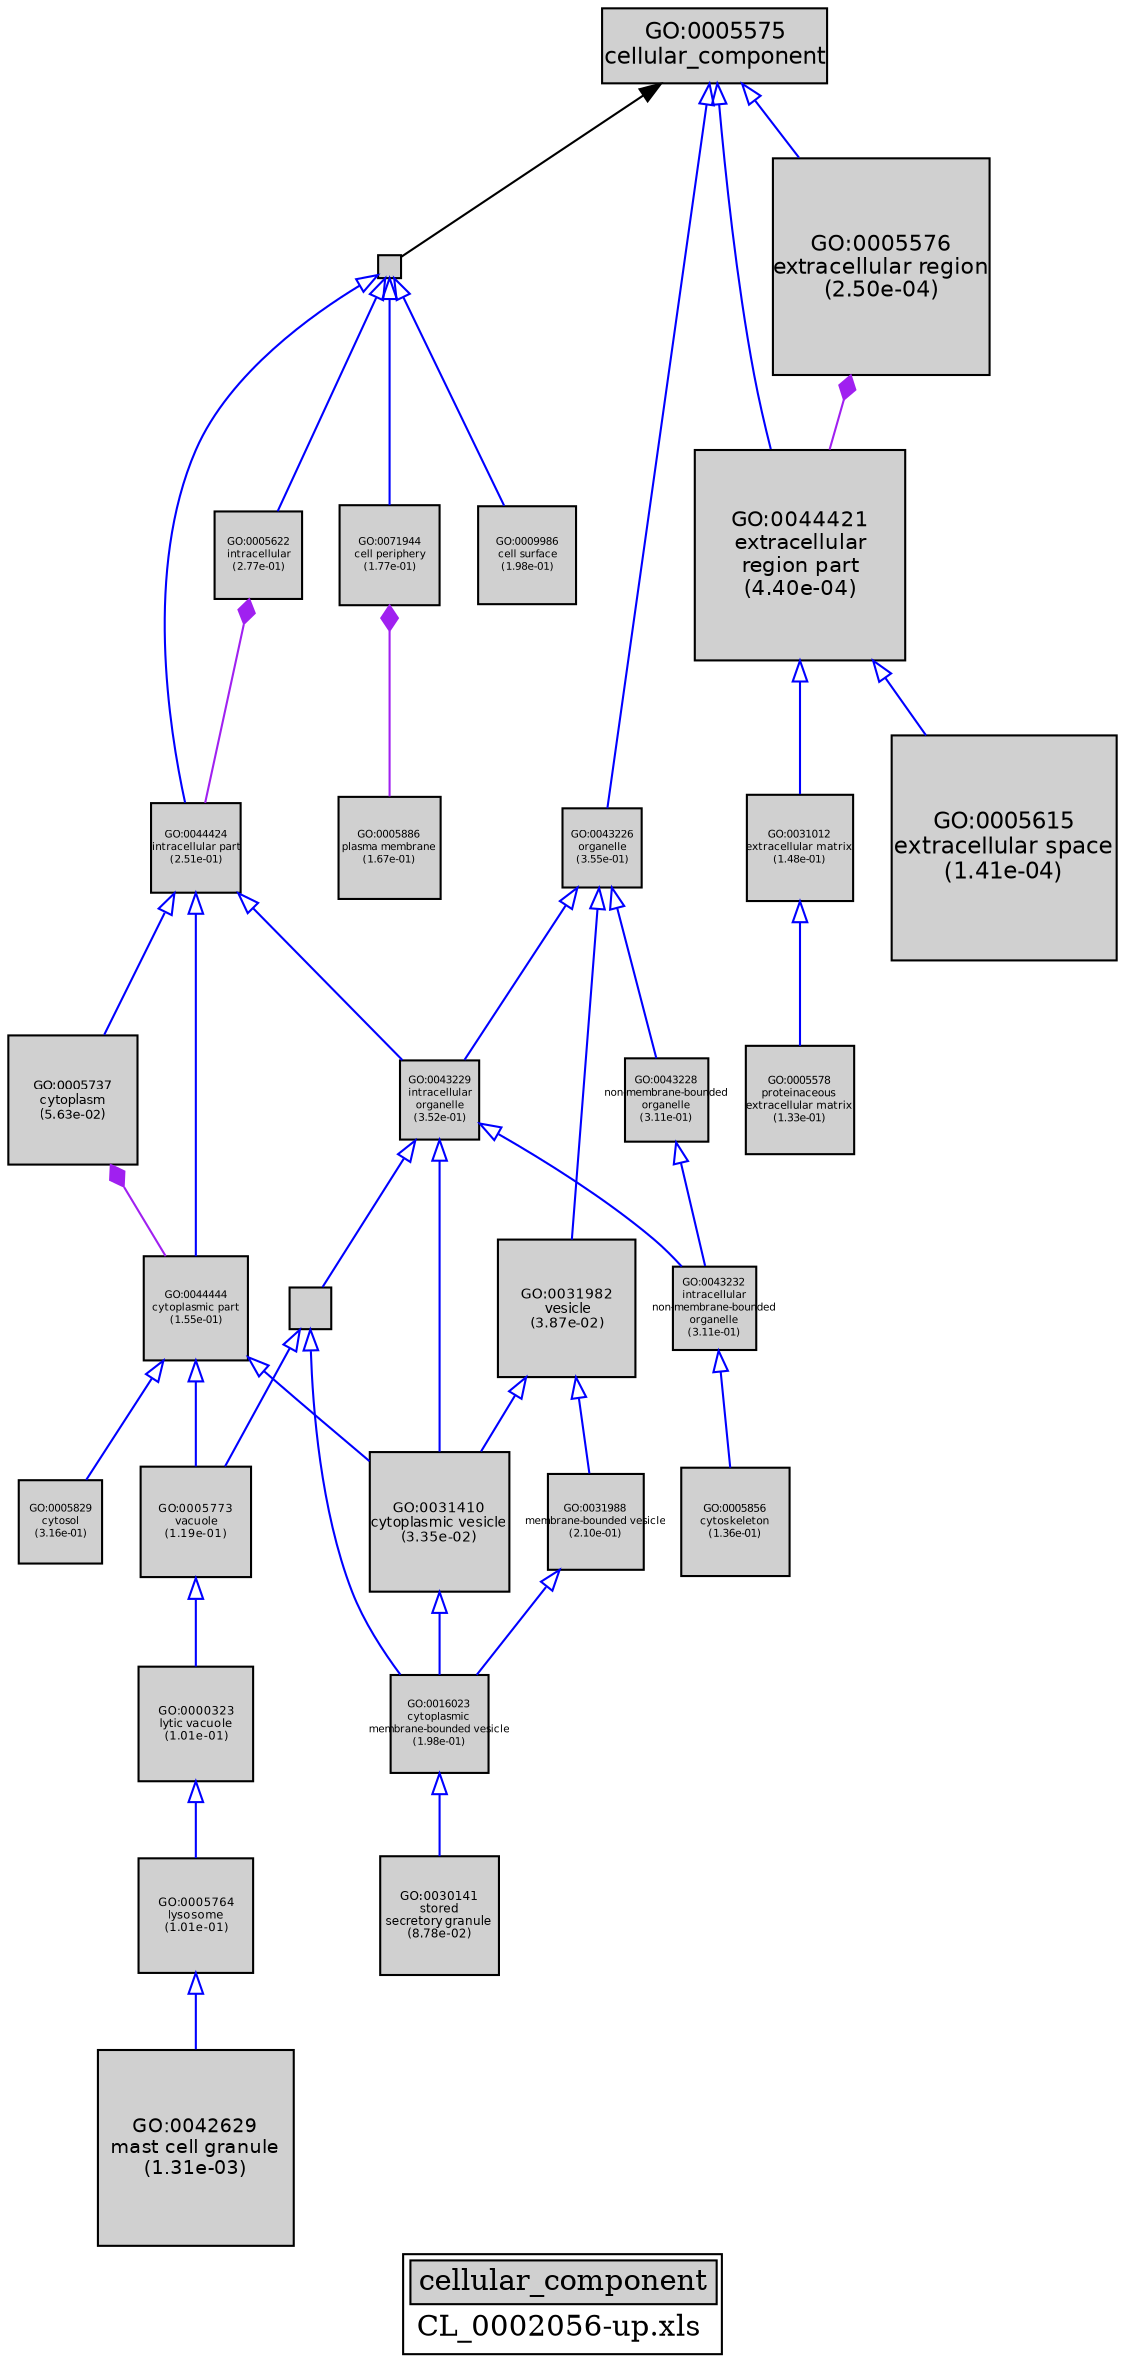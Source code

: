 digraph "cellular_component" {
graph [ bgcolor = "#FFFFFF", label = <<TABLE COLOR="black" BGCOLOR="white"><TR><TD COLSPAN="2" BGCOLOR="#D0D0D0"><FONT COLOR="black">cellular_component</FONT></TD></TR><TR><TD BORDER="0">CL_0002056-up.xls</TD></TR></TABLE>> ];
node [ fontname = "Helvetica" ];

subgraph "nodes" {

node [ style = "filled", fixedsize = "true", width = 1, shape = "box", fontsize = 9, fillcolor = "#D0D0D0", fontcolor = "black", color = "black" ];

"GO:0005737" [ URL = "#GO:0005737", label = <<TABLE BORDER="0"><TR><TD>GO:0005737<BR/>cytoplasm<BR/>(5.63e-02)</TD></TR></TABLE>>, width = 0.858248873387, shape = "box", fontsize = 6.17939188839, height = 0.858248873387 ];
"GO:0000323" [ URL = "#GO:0000323", label = <<TABLE BORDER="0"><TR><TD>GO:0000323<BR/>lytic vacuole<BR/>(1.01e-01)</TD></TR></TABLE>>, width = 0.768187556841, shape = "box", fontsize = 5.53095040926, height = 0.768187556841 ];
"GO:0043229" [ URL = "#GO:0043229", label = <<TABLE BORDER="0"><TR><TD>GO:0043229<BR/>intracellular<BR/>organelle<BR/>(3.52e-01)</TD></TR></TABLE>>, width = 0.523258121778, shape = "box", fontsize = 5.0, height = 0.523258121778 ];
"GO:0005886" [ URL = "#GO:0005886", label = <<TABLE BORDER="0"><TR><TD>GO:0005886<BR/>plasma membrane<BR/>(1.67e-01)</TD></TR></TABLE>>, width = 0.679310540081, shape = "box", fontsize = 5.0, height = 0.679310540081 ];
"GO:0031988" [ URL = "#GO:0031988", label = <<TABLE BORDER="0"><TR><TD>GO:0031988<BR/>membrane-bounded vesicle<BR/>(2.10e-01)</TD></TR></TABLE>>, width = 0.636067549372, shape = "box", fontsize = 5.0, height = 0.636067549372 ];
"GO:0071944" [ URL = "#GO:0071944", label = <<TABLE BORDER="0"><TR><TD>GO:0071944<BR/>cell periphery<BR/>(1.77e-01)</TD></TR></TABLE>>, width = 0.66898645376, shape = "box", fontsize = 5.0, height = 0.66898645376 ];
"GO:0030141" [ URL = "#GO:0030141", label = <<TABLE BORDER="0"><TR><TD>GO:0030141<BR/>stored<BR/>secretory granule<BR/>(8.78e-02)</TD></TR></TABLE>>, width = 0.790312485307, shape = "box", fontsize = 5.69024989421, height = 0.790312485307 ];
"GO:0009986" [ URL = "#GO:0009986", label = <<TABLE BORDER="0"><TR><TD>GO:0009986<BR/>cell surface<BR/>(1.98e-01)</TD></TR></TABLE>>, width = 0.647161861297, shape = "box", fontsize = 5.0, height = 0.647161861297 ];
"GO:0005575" [ URL = "#GO:0005575", label = <<TABLE BORDER="0"><TR><TD>GO:0005575<BR/>cellular_component</TD></TR></TABLE>>, width = 1.5, shape = "box", fontsize = 10.8 ];
"GO:0005576" [ URL = "#GO:0005576", label = <<TABLE BORDER="0"><TR><TD>GO:0005576<BR/>extracellular region<BR/>(2.50e-04)</TD></TR></TABLE>>, width = 1.45097992377, shape = "box", fontsize = 10.4470554511, height = 1.45097992377 ];
"GO:0005578" [ URL = "#GO:0005578", label = <<TABLE BORDER="0"><TR><TD>GO:0005578<BR/>proteinaceous<BR/>extracellular matrix<BR/>(1.33e-01)</TD></TR></TABLE>>, width = 0.721101447851, shape = "box", fontsize = 5.19193042452, height = 0.721101447851 ];
"GO:0005764" [ URL = "#GO:0005764", label = <<TABLE BORDER="0"><TR><TD>GO:0005764<BR/>lysosome<BR/>(1.01e-01)</TD></TR></TABLE>>, width = 0.768187556841, shape = "box", fontsize = 5.53095040926, height = 0.768187556841 ];
"GO:0043232" [ URL = "#GO:0043232", label = <<TABLE BORDER="0"><TR><TD>GO:0043232<BR/>intracellular<BR/>non-membrane-bounded<BR/>organelle<BR/>(3.11e-01)</TD></TR></TABLE>>, width = 0.552648802785, shape = "box", fontsize = 5.0, height = 0.552648802785 ];
"GO:0042629" [ URL = "#GO:0042629", label = <<TABLE BORDER="0"><TR><TD>GO:0042629<BR/>mast cell granule<BR/>(1.31e-03)</TD></TR></TABLE>>, width = 1.29879669592, shape = "box", fontsize = 9.35133621065, height = 1.29879669592 ];
"GO:0044444" [ URL = "#GO:0044444", label = <<TABLE BORDER="0"><TR><TD>GO:0044444<BR/>cytoplasmic part<BR/>(1.55e-01)</TD></TR></TABLE>>, width = 0.693655423393, shape = "box", fontsize = 5.0, height = 0.693655423393 ];
"GO:0005773" [ URL = "#GO:0005773", label = <<TABLE BORDER="0"><TR><TD>GO:0005773<BR/>vacuole<BR/>(1.19e-01)</TD></TR></TABLE>>, width = 0.73980794317, shape = "box", fontsize = 5.32661719082, height = 0.73980794317 ];
"GO:0031982" [ URL = "#GO:0031982", label = <<TABLE BORDER="0"><TR><TD>GO:0031982<BR/>vesicle<BR/>(3.87e-02)</TD></TR></TABLE>>, width = 0.911985307012, shape = "box", fontsize = 6.56629421049, height = 0.911985307012 ];
"GO:0005829" [ URL = "#GO:0005829", label = <<TABLE BORDER="0"><TR><TD>GO:0005829<BR/>cytosol<BR/>(3.16e-01)</TD></TR></TABLE>>, width = 0.549000316538, shape = "box", fontsize = 5.0, height = 0.549000316538 ];
"GO:0016023" [ URL = "#GO:0016023", label = <<TABLE BORDER="0"><TR><TD>GO:0016023<BR/>cytoplasmic<BR/>membrane-bounded vesicle<BR/>(1.98e-01)</TD></TR></TABLE>>, width = 0.647517944384, shape = "box", fontsize = 5.0, height = 0.647517944384 ];
"GO:0043228" [ URL = "#GO:0043228", label = <<TABLE BORDER="0"><TR><TD>GO:0043228<BR/>non-membrane-bounded<BR/>organelle<BR/>(3.11e-01)</TD></TR></TABLE>>, width = 0.552648802785, shape = "box", fontsize = 5.0, height = 0.552648802785 ];
"GO:0005856" [ URL = "#GO:0005856", label = <<TABLE BORDER="0"><TR><TD>GO:0005856<BR/>cytoskeleton<BR/>(1.36e-01)</TD></TR></TABLE>>, width = 0.71649876507, shape = "box", fontsize = 5.1587911085, height = 0.71649876507 ];
"GO:0044424" [ URL = "#GO:0044424", label = <<TABLE BORDER="0"><TR><TD>GO:0044424<BR/>intracellular part<BR/>(2.51e-01)</TD></TR></TABLE>>, width = 0.599400100007, shape = "box", fontsize = 5.0, height = 0.599400100007 ];
"GO:0044421" [ URL = "#GO:0044421", label = <<TABLE BORDER="0"><TR><TD>GO:0044421<BR/>extracellular<BR/>region part<BR/>(4.40e-04)</TD></TR></TABLE>>, width = 1.40081758335, shape = "box", fontsize = 10.0858866001, height = 1.40081758335 ];
"GO:0005615" [ URL = "#GO:0005615", label = <<TABLE BORDER="0"><TR><TD>GO:0005615<BR/>extracellular space<BR/>(1.41e-04)</TD></TR></TABLE>>, width = 1.5, shape = "box", fontsize = 10.8, height = 1.5 ];
"GO:0031012" [ URL = "#GO:0031012", label = <<TABLE BORDER="0"><TR><TD>GO:0031012<BR/>extracellular matrix<BR/>(1.48e-01)</TD></TR></TABLE>>, width = 0.702155150446, shape = "box", fontsize = 5.05551708321, height = 0.702155150446 ];
"GO:0043231" [ URL = "#GO:0043231", label = "", width = 0.271846276302, shape = "box", height = 0.271846276302 ];
"GO:0043226" [ URL = "#GO:0043226", label = <<TABLE BORDER="0"><TR><TD>GO:0043226<BR/>organelle<BR/>(3.55e-01)</TD></TR></TABLE>>, width = 0.520991498016, shape = "box", fontsize = 5.0, height = 0.520991498016 ];
"GO:0044464" [ URL = "#GO:0044464", label = "", width = 0.157725754262, shape = "box", height = 0.157725754262 ];
"GO:0031410" [ URL = "#GO:0031410", label = <<TABLE BORDER="0"><TR><TD>GO:0031410<BR/>cytoplasmic vesicle<BR/>(3.35e-02)</TD></TR></TABLE>>, width = 0.931458265645, shape = "box", fontsize = 6.70649951264, height = 0.931458265645 ];
"GO:0005622" [ URL = "#GO:0005622", label = <<TABLE BORDER="0"><TR><TD>GO:0005622<BR/>intracellular<BR/>(2.77e-01)</TD></TR></TABLE>>, width = 0.578239531714, shape = "box", fontsize = 5.0, height = 0.578239531714 ];
}
subgraph "edges" {


edge [ dir = "back", weight = 1 ];
subgraph "regulates" {


edge [ color = "cyan", arrowtail = "none" ];
subgraph "positive" {


edge [ color = "green", arrowtail = "vee" ];
}
subgraph "negative" {


edge [ color = "red", arrowtail = "tee" ];
}
}
subgraph "part_of" {


edge [ color = "purple", arrowtail = "diamond", weight = 2.5 ];
"GO:0005576" -> "GO:0044421";
"GO:0005737" -> "GO:0044444";
"GO:0071944" -> "GO:0005886";
"GO:0005622" -> "GO:0044424";
}
subgraph "is_a" {


edge [ color = "blue", arrowtail = "empty", weight = 5.0 ];
"GO:0016023" -> "GO:0030141";
"GO:0043226" -> "GO:0031982";
"GO:0044444" -> "GO:0005829";
"GO:0005575" -> "GO:0044421";
"GO:0005575" -> "GO:0043226";
"GO:0043229" -> "GO:0043232";
"GO:0044464" -> "GO:0009986";
"GO:0044421" -> "GO:0005615";
"GO:0044464" -> "GO:0044424";
"GO:0044424" -> "GO:0044444";
"GO:0044444" -> "GO:0005773";
"GO:0005575" -> "GO:0005576";
"GO:0043229" -> "GO:0043231";
"GO:0043229" -> "GO:0031410";
"GO:0044444" -> "GO:0031410";
"GO:0031410" -> "GO:0016023";
"GO:0031982" -> "GO:0031410";
"GO:0044424" -> "GO:0043229";
"GO:0005764" -> "GO:0042629";
"GO:0043232" -> "GO:0005856";
"GO:0005773" -> "GO:0000323";
"GO:0043231" -> "GO:0005773";
"GO:0031982" -> "GO:0031988";
"GO:0044421" -> "GO:0031012";
"GO:0000323" -> "GO:0005764";
"GO:0044424" -> "GO:0005737";
"GO:0044464" -> "GO:0005622";
"GO:0044464" -> "GO:0071944";
"GO:0031012" -> "GO:0005578";
"GO:0043231" -> "GO:0016023";
"GO:0043228" -> "GO:0043232";
"GO:0031988" -> "GO:0016023";
"GO:0043226" -> "GO:0043228";
"GO:0043226" -> "GO:0043229";
}
"GO:0005575" -> "GO:0044464";
}
}
